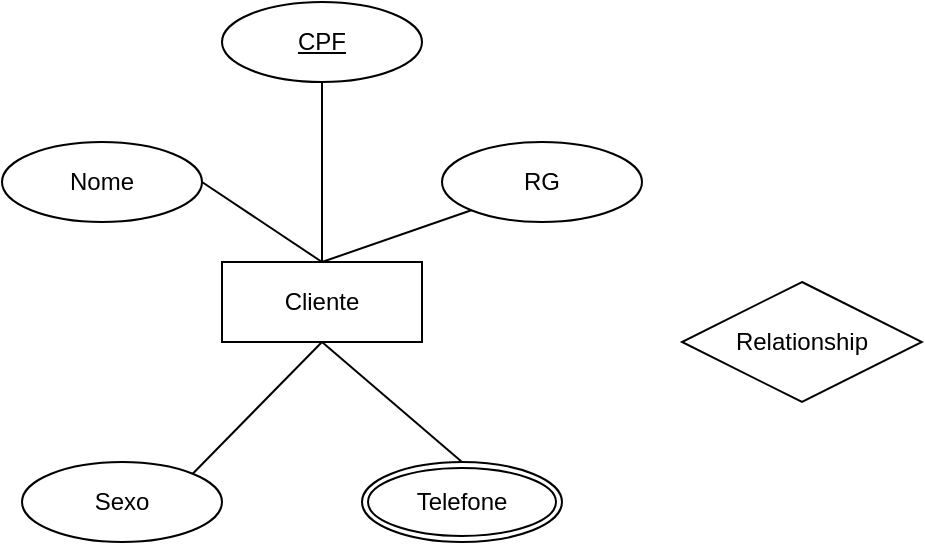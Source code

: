 <mxfile version="26.0.16">
  <diagram name="Página-1" id="cQlqVhHDO7LgV5RSX-Gt">
    <mxGraphModel dx="1392" dy="761" grid="1" gridSize="10" guides="1" tooltips="1" connect="1" arrows="1" fold="1" page="1" pageScale="1" pageWidth="827" pageHeight="1169" math="0" shadow="0">
      <root>
        <mxCell id="0" />
        <mxCell id="1" parent="0" />
        <mxCell id="OCvl-OFhKTZMFhQ3jeMa-1" value="Cliente" style="whiteSpace=wrap;html=1;align=center;" parent="1" vertex="1">
          <mxGeometry x="110" y="200" width="100" height="40" as="geometry" />
        </mxCell>
        <mxCell id="OCvl-OFhKTZMFhQ3jeMa-2" value="CPF" style="ellipse;whiteSpace=wrap;html=1;align=center;fontStyle=4;" parent="1" vertex="1">
          <mxGeometry x="110" y="70" width="100" height="40" as="geometry" />
        </mxCell>
        <mxCell id="09_cbjMbN_7rdEVcpp1n-1" value="Sexo" style="ellipse;whiteSpace=wrap;html=1;align=center;" vertex="1" parent="1">
          <mxGeometry x="10" y="300" width="100" height="40" as="geometry" />
        </mxCell>
        <mxCell id="09_cbjMbN_7rdEVcpp1n-2" value="RG" style="ellipse;whiteSpace=wrap;html=1;align=center;" vertex="1" parent="1">
          <mxGeometry x="220" y="140" width="100" height="40" as="geometry" />
        </mxCell>
        <mxCell id="09_cbjMbN_7rdEVcpp1n-3" value="Telefone" style="ellipse;shape=doubleEllipse;margin=3;whiteSpace=wrap;html=1;align=center;" vertex="1" parent="1">
          <mxGeometry x="180" y="300" width="100" height="40" as="geometry" />
        </mxCell>
        <mxCell id="09_cbjMbN_7rdEVcpp1n-4" value="Nome" style="ellipse;whiteSpace=wrap;html=1;align=center;" vertex="1" parent="1">
          <mxGeometry y="140" width="100" height="40" as="geometry" />
        </mxCell>
        <mxCell id="09_cbjMbN_7rdEVcpp1n-5" value="Relationship" style="shape=rhombus;perimeter=rhombusPerimeter;whiteSpace=wrap;html=1;align=center;" vertex="1" parent="1">
          <mxGeometry x="340" y="210" width="120" height="60" as="geometry" />
        </mxCell>
        <mxCell id="09_cbjMbN_7rdEVcpp1n-6" value="" style="endArrow=none;html=1;rounded=0;exitX=1;exitY=0;exitDx=0;exitDy=0;entryX=0.5;entryY=1;entryDx=0;entryDy=0;" edge="1" parent="1" source="09_cbjMbN_7rdEVcpp1n-1" target="OCvl-OFhKTZMFhQ3jeMa-1">
          <mxGeometry relative="1" as="geometry">
            <mxPoint x="110" y="290" as="sourcePoint" />
            <mxPoint x="270" y="290" as="targetPoint" />
          </mxGeometry>
        </mxCell>
        <mxCell id="09_cbjMbN_7rdEVcpp1n-7" value="" style="endArrow=none;html=1;rounded=0;entryX=0.5;entryY=0;entryDx=0;entryDy=0;exitX=0.5;exitY=1;exitDx=0;exitDy=0;" edge="1" parent="1" source="OCvl-OFhKTZMFhQ3jeMa-1" target="09_cbjMbN_7rdEVcpp1n-3">
          <mxGeometry relative="1" as="geometry">
            <mxPoint x="110" y="290" as="sourcePoint" />
            <mxPoint x="270" y="290" as="targetPoint" />
          </mxGeometry>
        </mxCell>
        <mxCell id="09_cbjMbN_7rdEVcpp1n-8" value="" style="endArrow=none;html=1;rounded=0;exitX=0.5;exitY=0;exitDx=0;exitDy=0;entryX=0;entryY=1;entryDx=0;entryDy=0;" edge="1" parent="1" source="OCvl-OFhKTZMFhQ3jeMa-1" target="09_cbjMbN_7rdEVcpp1n-2">
          <mxGeometry relative="1" as="geometry">
            <mxPoint x="110" y="290" as="sourcePoint" />
            <mxPoint x="270" y="290" as="targetPoint" />
          </mxGeometry>
        </mxCell>
        <mxCell id="09_cbjMbN_7rdEVcpp1n-9" value="" style="endArrow=none;html=1;rounded=0;exitX=1;exitY=0.5;exitDx=0;exitDy=0;" edge="1" parent="1" source="09_cbjMbN_7rdEVcpp1n-4">
          <mxGeometry relative="1" as="geometry">
            <mxPoint x="110" y="290" as="sourcePoint" />
            <mxPoint x="160" y="200" as="targetPoint" />
          </mxGeometry>
        </mxCell>
        <mxCell id="09_cbjMbN_7rdEVcpp1n-10" value="" style="endArrow=none;html=1;rounded=0;entryX=0.5;entryY=1;entryDx=0;entryDy=0;" edge="1" parent="1" target="OCvl-OFhKTZMFhQ3jeMa-2">
          <mxGeometry relative="1" as="geometry">
            <mxPoint x="160" y="200" as="sourcePoint" />
            <mxPoint x="280" y="120" as="targetPoint" />
          </mxGeometry>
        </mxCell>
      </root>
    </mxGraphModel>
  </diagram>
</mxfile>
